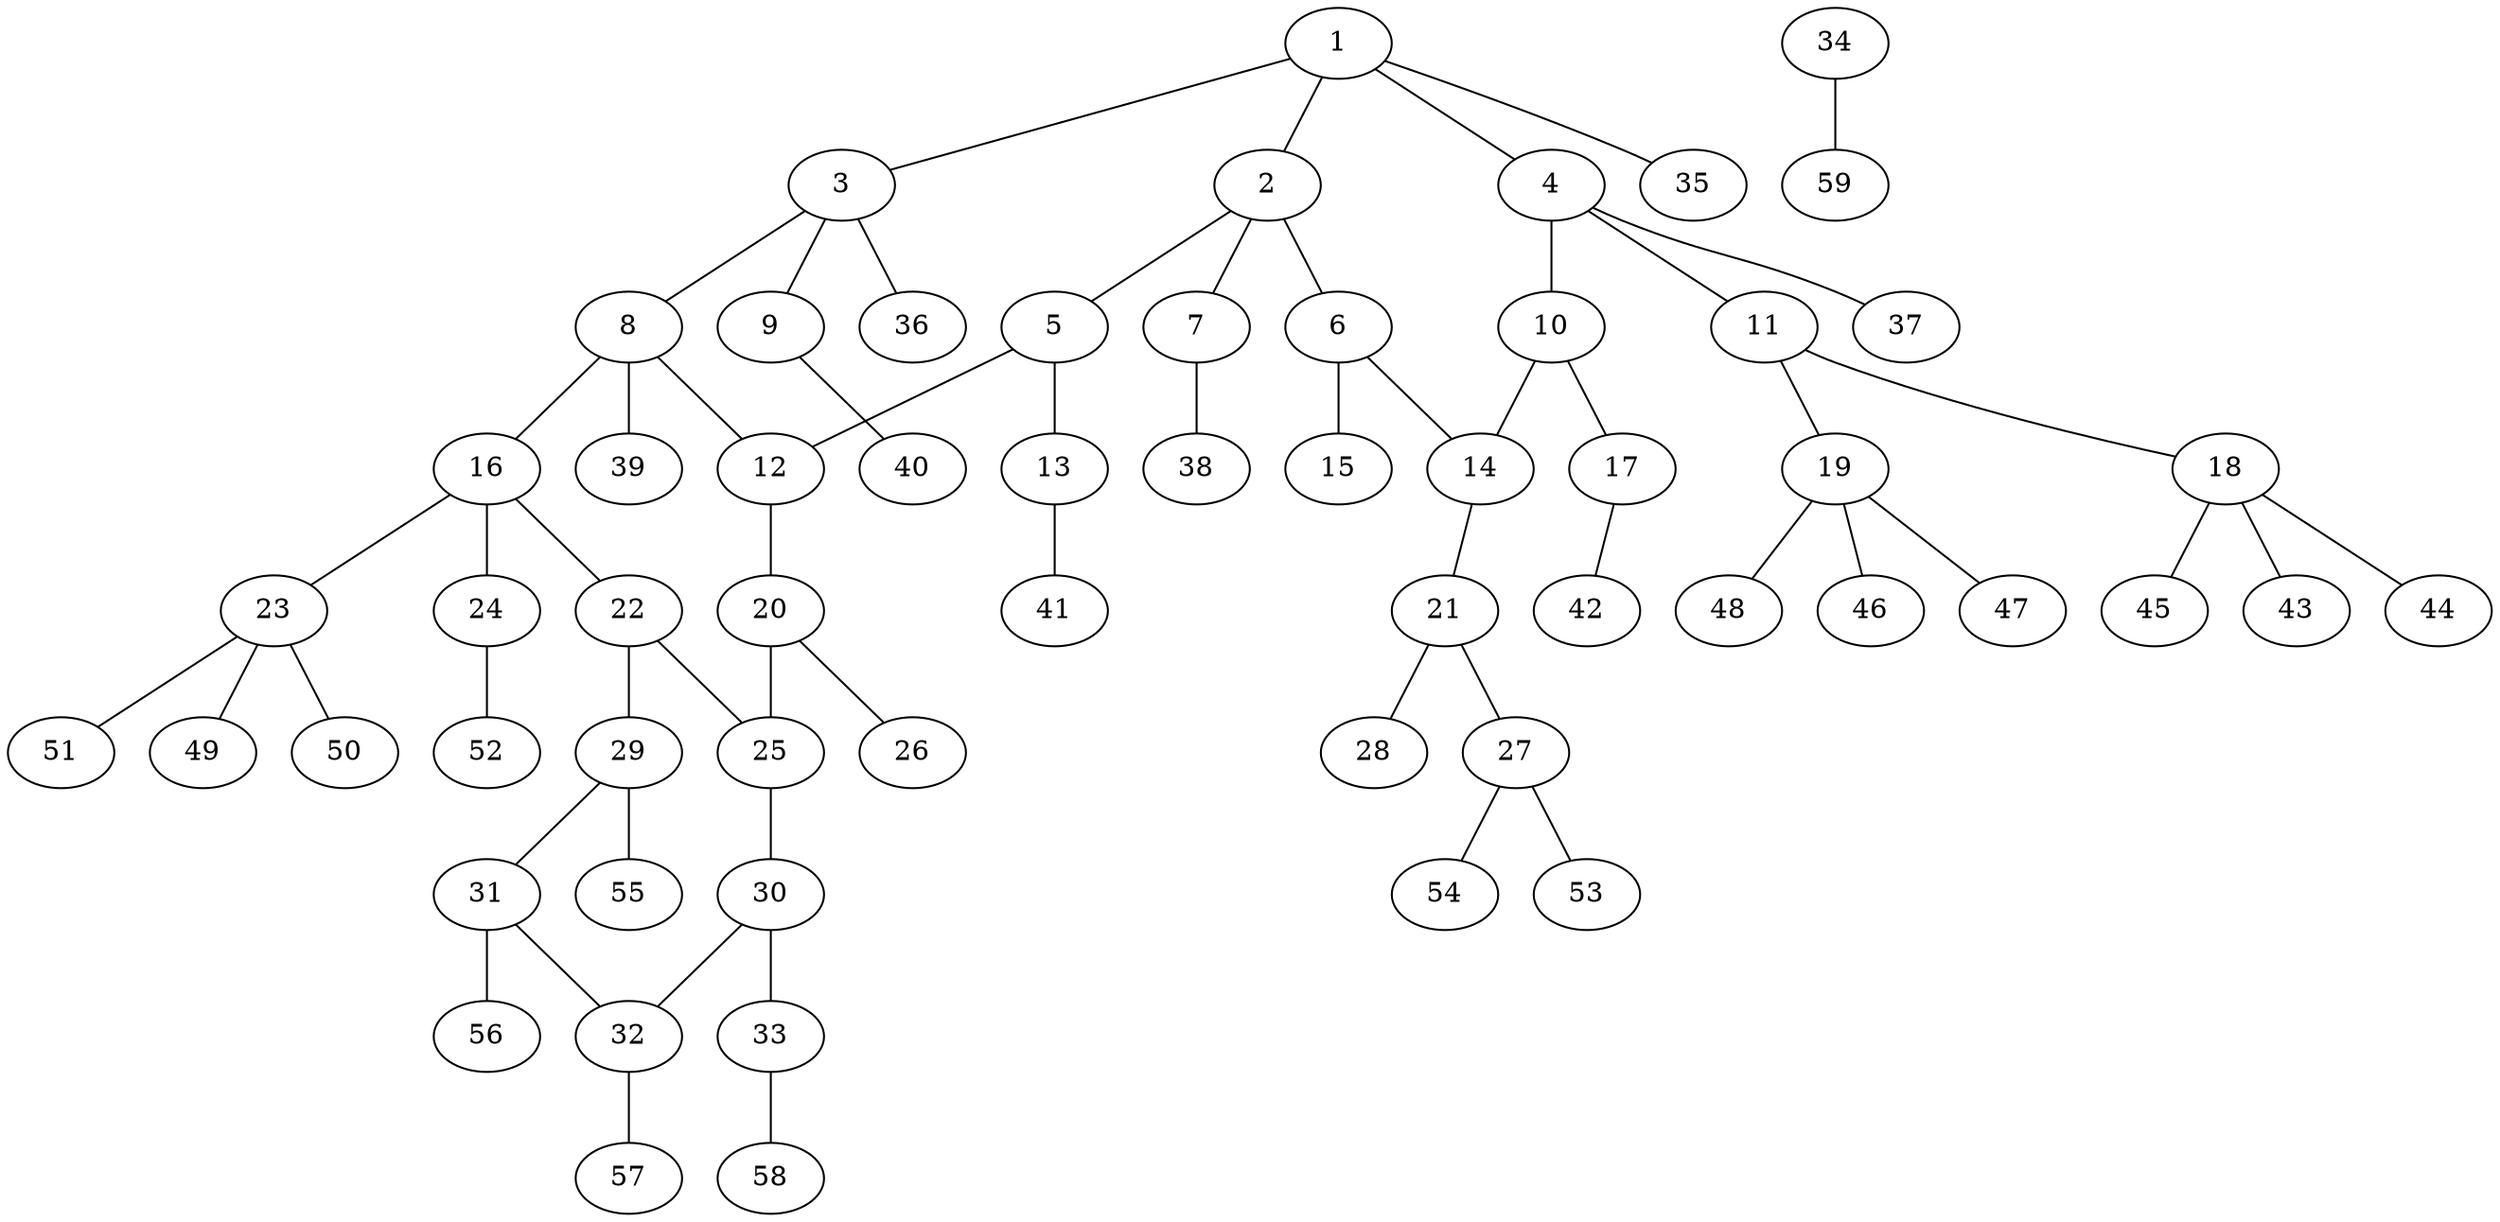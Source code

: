 graph molecule_4208 {
	1	 [chem=C];
	2	 [chem=C];
	1 -- 2	 [valence=1];
	3	 [chem=C];
	1 -- 3	 [valence=1];
	4	 [chem=C];
	1 -- 4	 [valence=1];
	35	 [chem=H];
	1 -- 35	 [valence=1];
	5	 [chem=C];
	2 -- 5	 [valence=1];
	6	 [chem=C];
	2 -- 6	 [valence=1];
	7	 [chem=O];
	2 -- 7	 [valence=1];
	8	 [chem=C];
	3 -- 8	 [valence=1];
	9	 [chem=O];
	3 -- 9	 [valence=1];
	36	 [chem=H];
	3 -- 36	 [valence=1];
	10	 [chem=C];
	4 -- 10	 [valence=1];
	11	 [chem=N];
	4 -- 11	 [valence=1];
	37	 [chem=H];
	4 -- 37	 [valence=1];
	12	 [chem=C];
	5 -- 12	 [valence=2];
	13	 [chem=O];
	5 -- 13	 [valence=1];
	14	 [chem=C];
	6 -- 14	 [valence=1];
	15	 [chem=O];
	6 -- 15	 [valence=2];
	38	 [chem=H];
	7 -- 38	 [valence=1];
	8 -- 12	 [valence=1];
	16	 [chem=C];
	8 -- 16	 [valence=1];
	39	 [chem=H];
	8 -- 39	 [valence=1];
	40	 [chem=H];
	9 -- 40	 [valence=1];
	10 -- 14	 [valence=2];
	17	 [chem=O];
	10 -- 17	 [valence=1];
	18	 [chem=C];
	11 -- 18	 [valence=1];
	19	 [chem=C];
	11 -- 19	 [valence=1];
	20	 [chem=C];
	12 -- 20	 [valence=1];
	41	 [chem=H];
	13 -- 41	 [valence=1];
	21	 [chem=C];
	14 -- 21	 [valence=1];
	22	 [chem=C];
	16 -- 22	 [valence=1];
	23	 [chem=C];
	16 -- 23	 [valence=1];
	24	 [chem=O];
	16 -- 24	 [valence=1];
	42	 [chem=H];
	17 -- 42	 [valence=1];
	43	 [chem=H];
	18 -- 43	 [valence=1];
	44	 [chem=H];
	18 -- 44	 [valence=1];
	45	 [chem=H];
	18 -- 45	 [valence=1];
	46	 [chem=H];
	19 -- 46	 [valence=1];
	47	 [chem=H];
	19 -- 47	 [valence=1];
	48	 [chem=H];
	19 -- 48	 [valence=1];
	25	 [chem=C];
	20 -- 25	 [valence=1];
	26	 [chem=O];
	20 -- 26	 [valence=2];
	27	 [chem=N];
	21 -- 27	 [valence=1];
	28	 [chem=O];
	21 -- 28	 [valence=2];
	22 -- 25	 [valence=2];
	29	 [chem=C];
	22 -- 29	 [valence=1];
	49	 [chem=H];
	23 -- 49	 [valence=1];
	50	 [chem=H];
	23 -- 50	 [valence=1];
	51	 [chem=H];
	23 -- 51	 [valence=1];
	52	 [chem=H];
	24 -- 52	 [valence=1];
	30	 [chem=C];
	25 -- 30	 [valence=1];
	53	 [chem=H];
	27 -- 53	 [valence=1];
	54	 [chem=H];
	27 -- 54	 [valence=1];
	31	 [chem=C];
	29 -- 31	 [valence=2];
	55	 [chem=H];
	29 -- 55	 [valence=1];
	32	 [chem=C];
	30 -- 32	 [valence=2];
	33	 [chem=O];
	30 -- 33	 [valence=1];
	31 -- 32	 [valence=1];
	56	 [chem=H];
	31 -- 56	 [valence=1];
	57	 [chem=H];
	32 -- 57	 [valence=1];
	58	 [chem=H];
	33 -- 58	 [valence=1];
	34	 [chem=Cl];
	59	 [chem=H];
	34 -- 59	 [valence=1];
}

